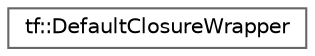 digraph "类继承关系图"
{
 // LATEX_PDF_SIZE
  bgcolor="transparent";
  edge [fontname=Helvetica,fontsize=10,labelfontname=Helvetica,labelfontsize=10];
  node [fontname=Helvetica,fontsize=10,shape=box,height=0.2,width=0.4];
  rankdir="LR";
  Node0 [id="Node000000",label="tf::DefaultClosureWrapper",height=0.2,width=0.4,color="grey40", fillcolor="white", style="filled",URL="$structtf_1_1_default_closure_wrapper.html",tooltip="default closure wrapper that simply runs the given closure as is"];
}
